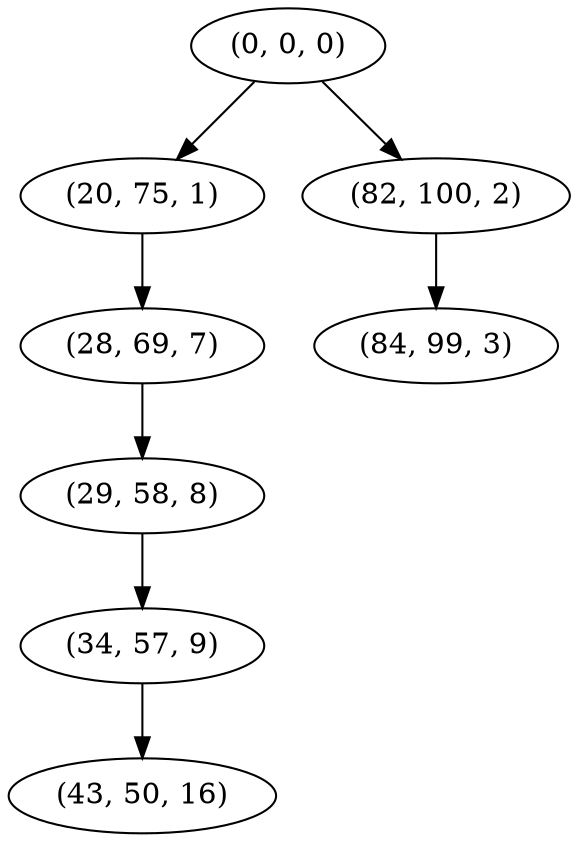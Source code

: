 digraph tree {
    "(0, 0, 0)";
    "(20, 75, 1)";
    "(28, 69, 7)";
    "(29, 58, 8)";
    "(34, 57, 9)";
    "(43, 50, 16)";
    "(82, 100, 2)";
    "(84, 99, 3)";
    "(0, 0, 0)" -> "(20, 75, 1)";
    "(0, 0, 0)" -> "(82, 100, 2)";
    "(20, 75, 1)" -> "(28, 69, 7)";
    "(28, 69, 7)" -> "(29, 58, 8)";
    "(29, 58, 8)" -> "(34, 57, 9)";
    "(34, 57, 9)" -> "(43, 50, 16)";
    "(82, 100, 2)" -> "(84, 99, 3)";
}
